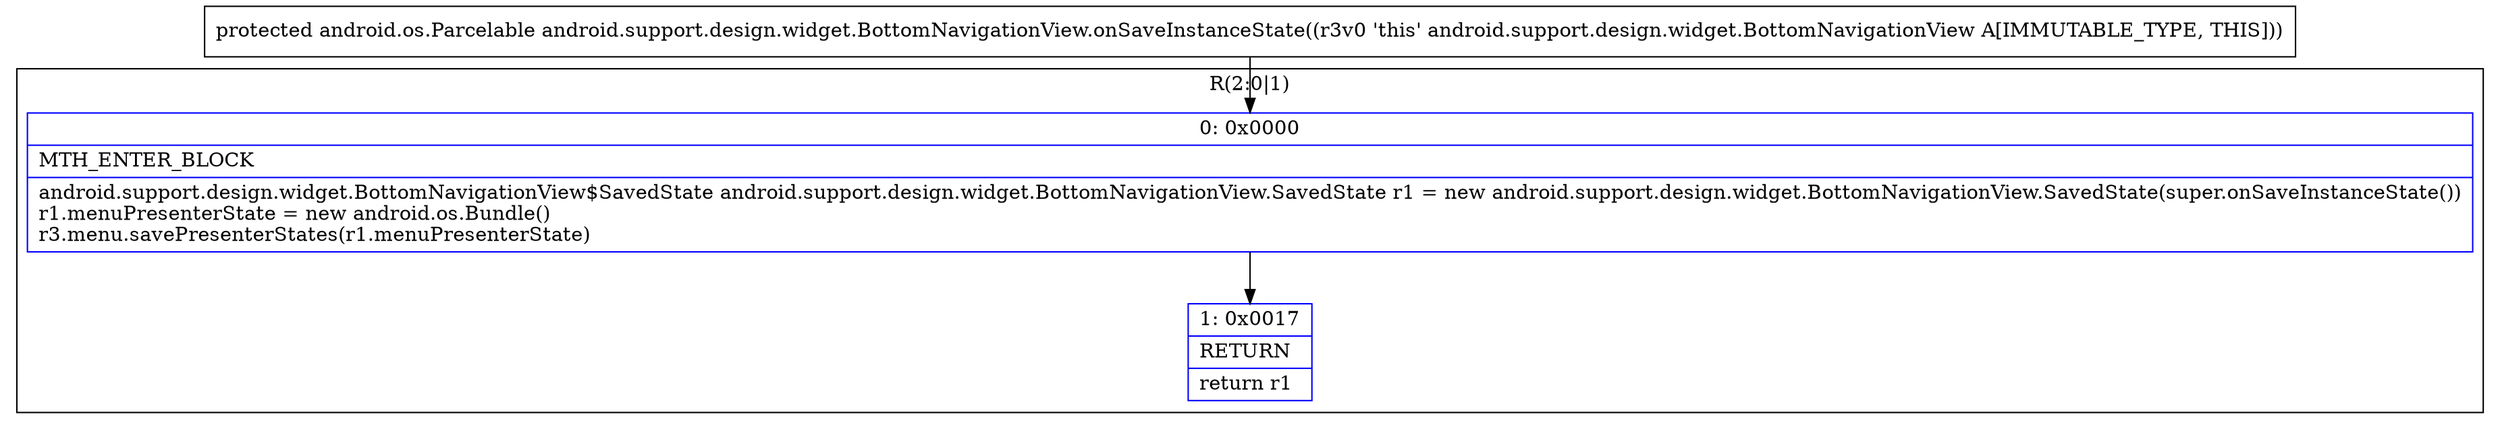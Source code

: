 digraph "CFG forandroid.support.design.widget.BottomNavigationView.onSaveInstanceState()Landroid\/os\/Parcelable;" {
subgraph cluster_Region_34231352 {
label = "R(2:0|1)";
node [shape=record,color=blue];
Node_0 [shape=record,label="{0\:\ 0x0000|MTH_ENTER_BLOCK\l|android.support.design.widget.BottomNavigationView$SavedState android.support.design.widget.BottomNavigationView.SavedState r1 = new android.support.design.widget.BottomNavigationView.SavedState(super.onSaveInstanceState())\lr1.menuPresenterState = new android.os.Bundle()\lr3.menu.savePresenterStates(r1.menuPresenterState)\l}"];
Node_1 [shape=record,label="{1\:\ 0x0017|RETURN\l|return r1\l}"];
}
MethodNode[shape=record,label="{protected android.os.Parcelable android.support.design.widget.BottomNavigationView.onSaveInstanceState((r3v0 'this' android.support.design.widget.BottomNavigationView A[IMMUTABLE_TYPE, THIS])) }"];
MethodNode -> Node_0;
Node_0 -> Node_1;
}

